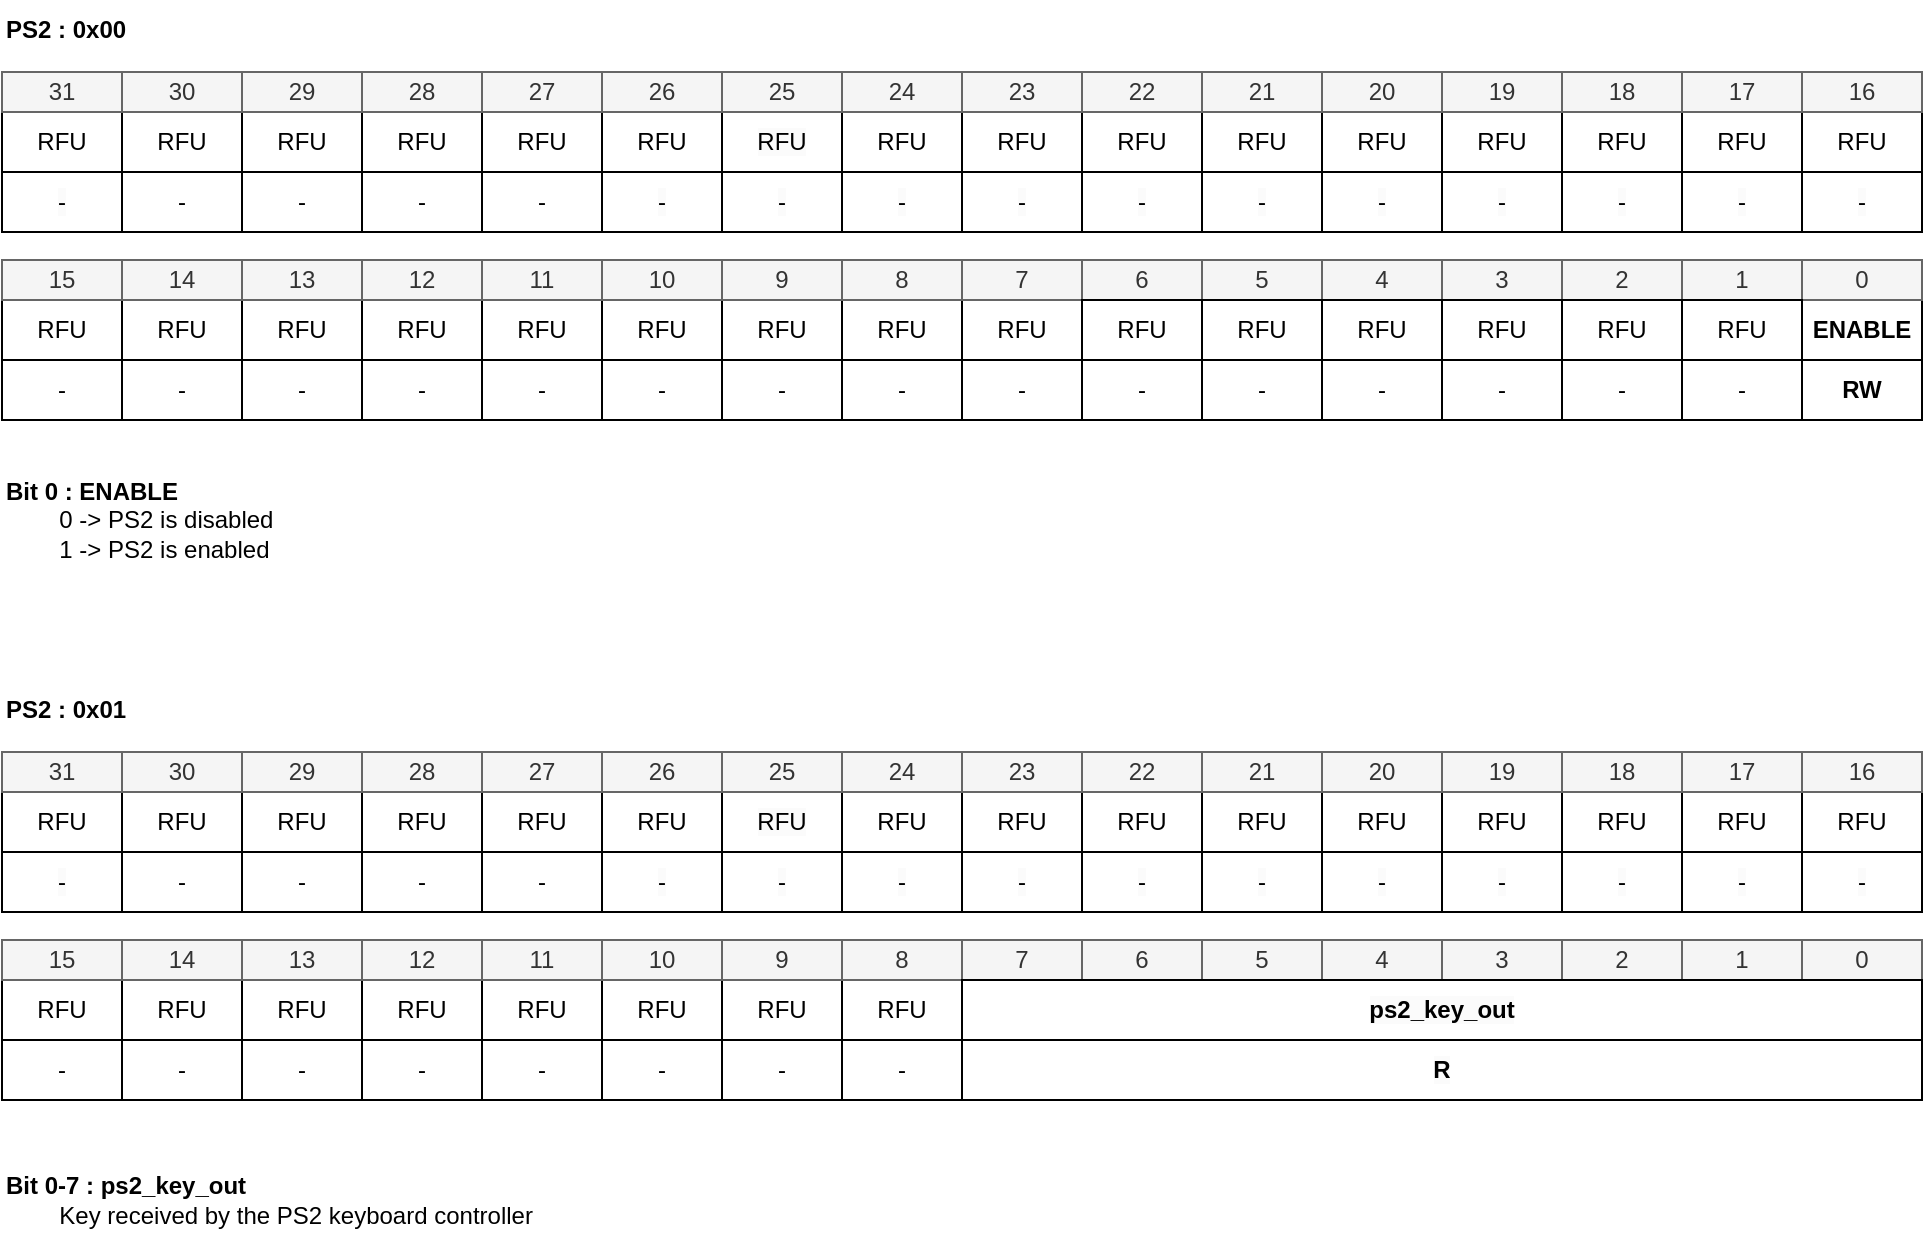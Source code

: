 <mxfile version="24.1.0" type="device" pages="2">
  <diagram name="Register Map" id="v1YM9SdcpMKkmSQmWh6b">
    <mxGraphModel dx="1372" dy="1943" grid="1" gridSize="10" guides="1" tooltips="1" connect="1" arrows="1" fold="1" page="1" pageScale="1" pageWidth="850" pageHeight="1100" math="0" shadow="0">
      <root>
        <mxCell id="0" />
        <mxCell id="1" parent="0" />
        <mxCell id="Ihrhc7VY8HwhMpw8fRXH-2" value="RFU" style="rounded=0;whiteSpace=wrap;html=1;" vertex="1" parent="1">
          <mxGeometry x="40" y="-904" width="60" height="30" as="geometry" />
        </mxCell>
        <mxCell id="Ihrhc7VY8HwhMpw8fRXH-3" value="&lt;span style=&quot;color: rgb(0, 0, 0); font-family: Helvetica; font-size: 12px; font-style: normal; font-variant-ligatures: normal; font-variant-caps: normal; font-weight: 400; letter-spacing: normal; orphans: 2; text-align: center; text-indent: 0px; text-transform: none; widows: 2; word-spacing: 0px; -webkit-text-stroke-width: 0px; background-color: rgb(251, 251, 251); text-decoration-thickness: initial; text-decoration-style: initial; text-decoration-color: initial; float: none; display: inline !important;&quot;&gt;-&lt;/span&gt;" style="rounded=0;whiteSpace=wrap;html=1;" vertex="1" parent="1">
          <mxGeometry x="40" y="-874" width="60" height="30" as="geometry" />
        </mxCell>
        <mxCell id="Ihrhc7VY8HwhMpw8fRXH-4" value="31" style="rounded=0;whiteSpace=wrap;html=1;fillColor=#f5f5f5;fontColor=#333333;strokeColor=#666666;" vertex="1" parent="1">
          <mxGeometry x="40" y="-924" width="60" height="20" as="geometry" />
        </mxCell>
        <mxCell id="Ihrhc7VY8HwhMpw8fRXH-5" value="RFU" style="rounded=0;whiteSpace=wrap;html=1;" vertex="1" parent="1">
          <mxGeometry x="100" y="-904" width="60" height="30" as="geometry" />
        </mxCell>
        <mxCell id="Ihrhc7VY8HwhMpw8fRXH-6" value="-" style="rounded=0;whiteSpace=wrap;html=1;" vertex="1" parent="1">
          <mxGeometry x="100" y="-874" width="60" height="30" as="geometry" />
        </mxCell>
        <mxCell id="Ihrhc7VY8HwhMpw8fRXH-7" value="30" style="rounded=0;whiteSpace=wrap;html=1;fillColor=#f5f5f5;fontColor=#333333;strokeColor=#666666;" vertex="1" parent="1">
          <mxGeometry x="100" y="-924" width="60" height="20" as="geometry" />
        </mxCell>
        <mxCell id="Ihrhc7VY8HwhMpw8fRXH-8" value="RFU" style="rounded=0;whiteSpace=wrap;html=1;" vertex="1" parent="1">
          <mxGeometry x="160" y="-904" width="60" height="30" as="geometry" />
        </mxCell>
        <mxCell id="Ihrhc7VY8HwhMpw8fRXH-9" value="-" style="rounded=0;whiteSpace=wrap;html=1;" vertex="1" parent="1">
          <mxGeometry x="160" y="-874" width="60" height="30" as="geometry" />
        </mxCell>
        <mxCell id="Ihrhc7VY8HwhMpw8fRXH-10" value="29" style="rounded=0;whiteSpace=wrap;html=1;fillColor=#f5f5f5;fontColor=#333333;strokeColor=#666666;" vertex="1" parent="1">
          <mxGeometry x="160" y="-924" width="60" height="20" as="geometry" />
        </mxCell>
        <mxCell id="Ihrhc7VY8HwhMpw8fRXH-11" value="RFU" style="rounded=0;whiteSpace=wrap;html=1;" vertex="1" parent="1">
          <mxGeometry x="220" y="-904" width="60" height="30" as="geometry" />
        </mxCell>
        <mxCell id="Ihrhc7VY8HwhMpw8fRXH-12" value="-" style="rounded=0;whiteSpace=wrap;html=1;" vertex="1" parent="1">
          <mxGeometry x="220" y="-874" width="60" height="30" as="geometry" />
        </mxCell>
        <mxCell id="Ihrhc7VY8HwhMpw8fRXH-13" value="28" style="rounded=0;whiteSpace=wrap;html=1;fillColor=#f5f5f5;fontColor=#333333;strokeColor=#666666;" vertex="1" parent="1">
          <mxGeometry x="220" y="-924" width="60" height="20" as="geometry" />
        </mxCell>
        <mxCell id="Ihrhc7VY8HwhMpw8fRXH-14" value="RFU" style="rounded=0;whiteSpace=wrap;html=1;" vertex="1" parent="1">
          <mxGeometry x="280" y="-904" width="60" height="30" as="geometry" />
        </mxCell>
        <mxCell id="Ihrhc7VY8HwhMpw8fRXH-15" value="-" style="rounded=0;whiteSpace=wrap;html=1;" vertex="1" parent="1">
          <mxGeometry x="280" y="-874" width="60" height="30" as="geometry" />
        </mxCell>
        <mxCell id="Ihrhc7VY8HwhMpw8fRXH-16" value="27" style="rounded=0;whiteSpace=wrap;html=1;fillColor=#f5f5f5;fontColor=#333333;strokeColor=#666666;" vertex="1" parent="1">
          <mxGeometry x="280" y="-924" width="60" height="20" as="geometry" />
        </mxCell>
        <mxCell id="Ihrhc7VY8HwhMpw8fRXH-17" value="RFU" style="rounded=0;whiteSpace=wrap;html=1;" vertex="1" parent="1">
          <mxGeometry x="340" y="-904" width="60" height="30" as="geometry" />
        </mxCell>
        <mxCell id="Ihrhc7VY8HwhMpw8fRXH-18" value="&lt;span style=&quot;color: rgb(0, 0, 0); font-family: Helvetica; font-size: 12px; font-style: normal; font-variant-ligatures: normal; font-variant-caps: normal; font-weight: 400; letter-spacing: normal; orphans: 2; text-align: center; text-indent: 0px; text-transform: none; widows: 2; word-spacing: 0px; -webkit-text-stroke-width: 0px; background-color: rgb(251, 251, 251); text-decoration-thickness: initial; text-decoration-style: initial; text-decoration-color: initial; float: none; display: inline !important;&quot;&gt;-&lt;/span&gt;" style="rounded=0;whiteSpace=wrap;html=1;" vertex="1" parent="1">
          <mxGeometry x="340" y="-874" width="60" height="30" as="geometry" />
        </mxCell>
        <mxCell id="Ihrhc7VY8HwhMpw8fRXH-19" value="26" style="rounded=0;whiteSpace=wrap;html=1;fillColor=#f5f5f5;fontColor=#333333;strokeColor=#666666;" vertex="1" parent="1">
          <mxGeometry x="340" y="-924" width="60" height="20" as="geometry" />
        </mxCell>
        <mxCell id="Ihrhc7VY8HwhMpw8fRXH-20" value="&lt;span style=&quot;color: rgb(0, 0, 0); font-family: Helvetica; font-size: 12px; font-style: normal; font-variant-ligatures: normal; font-variant-caps: normal; font-weight: 400; letter-spacing: normal; orphans: 2; text-align: center; text-indent: 0px; text-transform: none; widows: 2; word-spacing: 0px; -webkit-text-stroke-width: 0px; background-color: rgb(251, 251, 251); text-decoration-thickness: initial; text-decoration-style: initial; text-decoration-color: initial; float: none; display: inline !important;&quot;&gt;RFU&lt;/span&gt;" style="rounded=0;whiteSpace=wrap;html=1;" vertex="1" parent="1">
          <mxGeometry x="400" y="-904" width="60" height="30" as="geometry" />
        </mxCell>
        <mxCell id="Ihrhc7VY8HwhMpw8fRXH-21" value="&lt;span style=&quot;color: rgb(0, 0, 0); font-family: Helvetica; font-size: 12px; font-style: normal; font-variant-ligatures: normal; font-variant-caps: normal; font-weight: 400; letter-spacing: normal; orphans: 2; text-align: center; text-indent: 0px; text-transform: none; widows: 2; word-spacing: 0px; -webkit-text-stroke-width: 0px; background-color: rgb(251, 251, 251); text-decoration-thickness: initial; text-decoration-style: initial; text-decoration-color: initial; float: none; display: inline !important;&quot;&gt;-&lt;/span&gt;" style="rounded=0;whiteSpace=wrap;html=1;" vertex="1" parent="1">
          <mxGeometry x="400" y="-874" width="60" height="30" as="geometry" />
        </mxCell>
        <mxCell id="Ihrhc7VY8HwhMpw8fRXH-22" value="25" style="rounded=0;whiteSpace=wrap;html=1;fillColor=#f5f5f5;fontColor=#333333;strokeColor=#666666;" vertex="1" parent="1">
          <mxGeometry x="400" y="-924" width="60" height="20" as="geometry" />
        </mxCell>
        <mxCell id="Ihrhc7VY8HwhMpw8fRXH-23" value="RFU" style="rounded=0;whiteSpace=wrap;html=1;" vertex="1" parent="1">
          <mxGeometry x="460" y="-904" width="60" height="30" as="geometry" />
        </mxCell>
        <mxCell id="Ihrhc7VY8HwhMpw8fRXH-24" value="&lt;span style=&quot;color: rgb(0, 0, 0); font-family: Helvetica; font-size: 12px; font-style: normal; font-variant-ligatures: normal; font-variant-caps: normal; font-weight: 400; letter-spacing: normal; orphans: 2; text-align: center; text-indent: 0px; text-transform: none; widows: 2; word-spacing: 0px; -webkit-text-stroke-width: 0px; background-color: rgb(251, 251, 251); text-decoration-thickness: initial; text-decoration-style: initial; text-decoration-color: initial; float: none; display: inline !important;&quot;&gt;-&lt;/span&gt;" style="rounded=0;whiteSpace=wrap;html=1;" vertex="1" parent="1">
          <mxGeometry x="460" y="-874" width="60" height="30" as="geometry" />
        </mxCell>
        <mxCell id="Ihrhc7VY8HwhMpw8fRXH-25" value="24" style="rounded=0;whiteSpace=wrap;html=1;fillColor=#f5f5f5;fontColor=#333333;strokeColor=#666666;" vertex="1" parent="1">
          <mxGeometry x="460" y="-924" width="60" height="20" as="geometry" />
        </mxCell>
        <mxCell id="Ihrhc7VY8HwhMpw8fRXH-26" value="RFU" style="rounded=0;whiteSpace=wrap;html=1;" vertex="1" parent="1">
          <mxGeometry x="520" y="-904" width="60" height="30" as="geometry" />
        </mxCell>
        <mxCell id="Ihrhc7VY8HwhMpw8fRXH-27" value="&lt;span style=&quot;color: rgb(0, 0, 0); font-family: Helvetica; font-size: 12px; font-style: normal; font-variant-ligatures: normal; font-variant-caps: normal; font-weight: 400; letter-spacing: normal; orphans: 2; text-align: center; text-indent: 0px; text-transform: none; widows: 2; word-spacing: 0px; -webkit-text-stroke-width: 0px; background-color: rgb(251, 251, 251); text-decoration-thickness: initial; text-decoration-style: initial; text-decoration-color: initial; float: none; display: inline !important;&quot;&gt;-&lt;/span&gt;" style="rounded=0;whiteSpace=wrap;html=1;" vertex="1" parent="1">
          <mxGeometry x="520" y="-874" width="60" height="30" as="geometry" />
        </mxCell>
        <mxCell id="Ihrhc7VY8HwhMpw8fRXH-28" value="23" style="rounded=0;whiteSpace=wrap;html=1;fillColor=#f5f5f5;fontColor=#333333;strokeColor=#666666;" vertex="1" parent="1">
          <mxGeometry x="520" y="-924" width="60" height="20" as="geometry" />
        </mxCell>
        <mxCell id="Ihrhc7VY8HwhMpw8fRXH-29" value="RFU" style="rounded=0;whiteSpace=wrap;html=1;" vertex="1" parent="1">
          <mxGeometry x="580" y="-904" width="60" height="30" as="geometry" />
        </mxCell>
        <mxCell id="Ihrhc7VY8HwhMpw8fRXH-30" value="&lt;span style=&quot;color: rgb(0, 0, 0); font-family: Helvetica; font-size: 12px; font-style: normal; font-variant-ligatures: normal; font-variant-caps: normal; font-weight: 400; letter-spacing: normal; orphans: 2; text-align: center; text-indent: 0px; text-transform: none; widows: 2; word-spacing: 0px; -webkit-text-stroke-width: 0px; background-color: rgb(251, 251, 251); text-decoration-thickness: initial; text-decoration-style: initial; text-decoration-color: initial; float: none; display: inline !important;&quot;&gt;-&lt;/span&gt;" style="rounded=0;whiteSpace=wrap;html=1;" vertex="1" parent="1">
          <mxGeometry x="580" y="-874" width="60" height="30" as="geometry" />
        </mxCell>
        <mxCell id="Ihrhc7VY8HwhMpw8fRXH-31" value="22" style="rounded=0;whiteSpace=wrap;html=1;fillColor=#f5f5f5;fontColor=#333333;strokeColor=#666666;" vertex="1" parent="1">
          <mxGeometry x="580" y="-924" width="60" height="20" as="geometry" />
        </mxCell>
        <mxCell id="Ihrhc7VY8HwhMpw8fRXH-32" value="RFU" style="rounded=0;whiteSpace=wrap;html=1;" vertex="1" parent="1">
          <mxGeometry x="640" y="-904" width="60" height="30" as="geometry" />
        </mxCell>
        <mxCell id="Ihrhc7VY8HwhMpw8fRXH-33" value="&lt;span style=&quot;color: rgb(0, 0, 0); font-family: Helvetica; font-size: 12px; font-style: normal; font-variant-ligatures: normal; font-variant-caps: normal; font-weight: 400; letter-spacing: normal; orphans: 2; text-align: center; text-indent: 0px; text-transform: none; widows: 2; word-spacing: 0px; -webkit-text-stroke-width: 0px; background-color: rgb(251, 251, 251); text-decoration-thickness: initial; text-decoration-style: initial; text-decoration-color: initial; float: none; display: inline !important;&quot;&gt;-&lt;/span&gt;" style="rounded=0;whiteSpace=wrap;html=1;" vertex="1" parent="1">
          <mxGeometry x="640" y="-874" width="60" height="30" as="geometry" />
        </mxCell>
        <mxCell id="Ihrhc7VY8HwhMpw8fRXH-34" value="21" style="rounded=0;whiteSpace=wrap;html=1;fillColor=#f5f5f5;fontColor=#333333;strokeColor=#666666;" vertex="1" parent="1">
          <mxGeometry x="640" y="-924" width="60" height="20" as="geometry" />
        </mxCell>
        <mxCell id="Ihrhc7VY8HwhMpw8fRXH-35" value="RFU" style="rounded=0;whiteSpace=wrap;html=1;" vertex="1" parent="1">
          <mxGeometry x="700" y="-904" width="60" height="30" as="geometry" />
        </mxCell>
        <mxCell id="Ihrhc7VY8HwhMpw8fRXH-36" value="&lt;span style=&quot;color: rgb(0, 0, 0); font-family: Helvetica; font-size: 12px; font-style: normal; font-variant-ligatures: normal; font-variant-caps: normal; font-weight: 400; letter-spacing: normal; orphans: 2; text-align: center; text-indent: 0px; text-transform: none; widows: 2; word-spacing: 0px; -webkit-text-stroke-width: 0px; background-color: rgb(251, 251, 251); text-decoration-thickness: initial; text-decoration-style: initial; text-decoration-color: initial; float: none; display: inline !important;&quot;&gt;-&lt;/span&gt;" style="rounded=0;whiteSpace=wrap;html=1;" vertex="1" parent="1">
          <mxGeometry x="700" y="-874" width="60" height="30" as="geometry" />
        </mxCell>
        <mxCell id="Ihrhc7VY8HwhMpw8fRXH-37" value="20" style="rounded=0;whiteSpace=wrap;html=1;fillColor=#f5f5f5;fontColor=#333333;strokeColor=#666666;" vertex="1" parent="1">
          <mxGeometry x="700" y="-924" width="60" height="20" as="geometry" />
        </mxCell>
        <mxCell id="Ihrhc7VY8HwhMpw8fRXH-38" value="RFU" style="rounded=0;whiteSpace=wrap;html=1;" vertex="1" parent="1">
          <mxGeometry x="760" y="-904" width="60" height="30" as="geometry" />
        </mxCell>
        <mxCell id="Ihrhc7VY8HwhMpw8fRXH-39" value="&lt;span style=&quot;color: rgb(0, 0, 0); font-family: Helvetica; font-size: 12px; font-style: normal; font-variant-ligatures: normal; font-variant-caps: normal; font-weight: 400; letter-spacing: normal; orphans: 2; text-align: center; text-indent: 0px; text-transform: none; widows: 2; word-spacing: 0px; -webkit-text-stroke-width: 0px; background-color: rgb(251, 251, 251); text-decoration-thickness: initial; text-decoration-style: initial; text-decoration-color: initial; float: none; display: inline !important;&quot;&gt;-&lt;/span&gt;" style="rounded=0;whiteSpace=wrap;html=1;" vertex="1" parent="1">
          <mxGeometry x="760" y="-874" width="60" height="30" as="geometry" />
        </mxCell>
        <mxCell id="Ihrhc7VY8HwhMpw8fRXH-40" value="19" style="rounded=0;whiteSpace=wrap;html=1;fillColor=#f5f5f5;fontColor=#333333;strokeColor=#666666;" vertex="1" parent="1">
          <mxGeometry x="760" y="-924" width="60" height="20" as="geometry" />
        </mxCell>
        <mxCell id="Ihrhc7VY8HwhMpw8fRXH-41" value="RFU" style="rounded=0;whiteSpace=wrap;html=1;" vertex="1" parent="1">
          <mxGeometry x="820" y="-904" width="60" height="30" as="geometry" />
        </mxCell>
        <mxCell id="Ihrhc7VY8HwhMpw8fRXH-42" value="&lt;span style=&quot;color: rgb(0, 0, 0); font-family: Helvetica; font-size: 12px; font-style: normal; font-variant-ligatures: normal; font-variant-caps: normal; font-weight: 400; letter-spacing: normal; orphans: 2; text-align: center; text-indent: 0px; text-transform: none; widows: 2; word-spacing: 0px; -webkit-text-stroke-width: 0px; background-color: rgb(251, 251, 251); text-decoration-thickness: initial; text-decoration-style: initial; text-decoration-color: initial; float: none; display: inline !important;&quot;&gt;-&lt;/span&gt;" style="rounded=0;whiteSpace=wrap;html=1;" vertex="1" parent="1">
          <mxGeometry x="820" y="-874" width="60" height="30" as="geometry" />
        </mxCell>
        <mxCell id="Ihrhc7VY8HwhMpw8fRXH-43" value="18" style="rounded=0;whiteSpace=wrap;html=1;fillColor=#f5f5f5;fontColor=#333333;strokeColor=#666666;" vertex="1" parent="1">
          <mxGeometry x="820" y="-924" width="60" height="20" as="geometry" />
        </mxCell>
        <mxCell id="Ihrhc7VY8HwhMpw8fRXH-44" value="RFU" style="rounded=0;whiteSpace=wrap;html=1;" vertex="1" parent="1">
          <mxGeometry x="880" y="-904" width="60" height="30" as="geometry" />
        </mxCell>
        <mxCell id="Ihrhc7VY8HwhMpw8fRXH-45" value="&lt;span style=&quot;color: rgb(0, 0, 0); font-family: Helvetica; font-size: 12px; font-style: normal; font-variant-ligatures: normal; font-variant-caps: normal; font-weight: 400; letter-spacing: normal; orphans: 2; text-align: center; text-indent: 0px; text-transform: none; widows: 2; word-spacing: 0px; -webkit-text-stroke-width: 0px; background-color: rgb(251, 251, 251); text-decoration-thickness: initial; text-decoration-style: initial; text-decoration-color: initial; float: none; display: inline !important;&quot;&gt;-&lt;/span&gt;" style="rounded=0;whiteSpace=wrap;html=1;" vertex="1" parent="1">
          <mxGeometry x="880" y="-874" width="60" height="30" as="geometry" />
        </mxCell>
        <mxCell id="Ihrhc7VY8HwhMpw8fRXH-46" value="17" style="rounded=0;whiteSpace=wrap;html=1;fillColor=#f5f5f5;fontColor=#333333;strokeColor=#666666;" vertex="1" parent="1">
          <mxGeometry x="880" y="-924" width="60" height="20" as="geometry" />
        </mxCell>
        <mxCell id="Ihrhc7VY8HwhMpw8fRXH-47" value="RFU" style="rounded=0;whiteSpace=wrap;html=1;" vertex="1" parent="1">
          <mxGeometry x="940" y="-904" width="60" height="30" as="geometry" />
        </mxCell>
        <mxCell id="Ihrhc7VY8HwhMpw8fRXH-48" value="&lt;span style=&quot;color: rgb(0, 0, 0); font-family: Helvetica; font-size: 12px; font-style: normal; font-variant-ligatures: normal; font-variant-caps: normal; font-weight: 400; letter-spacing: normal; orphans: 2; text-align: center; text-indent: 0px; text-transform: none; widows: 2; word-spacing: 0px; -webkit-text-stroke-width: 0px; background-color: rgb(251, 251, 251); text-decoration-thickness: initial; text-decoration-style: initial; text-decoration-color: initial; float: none; display: inline !important;&quot;&gt;-&lt;/span&gt;" style="rounded=0;whiteSpace=wrap;html=1;" vertex="1" parent="1">
          <mxGeometry x="940" y="-874" width="60" height="30" as="geometry" />
        </mxCell>
        <mxCell id="Ihrhc7VY8HwhMpw8fRXH-49" value="16" style="rounded=0;whiteSpace=wrap;html=1;fillColor=#f5f5f5;fontColor=#333333;strokeColor=#666666;" vertex="1" parent="1">
          <mxGeometry x="940" y="-924" width="60" height="20" as="geometry" />
        </mxCell>
        <mxCell id="Ihrhc7VY8HwhMpw8fRXH-50" value="RFU" style="rounded=0;whiteSpace=wrap;html=1;" vertex="1" parent="1">
          <mxGeometry x="40" y="-810" width="60" height="30" as="geometry" />
        </mxCell>
        <mxCell id="Ihrhc7VY8HwhMpw8fRXH-51" value="-" style="rounded=0;whiteSpace=wrap;html=1;" vertex="1" parent="1">
          <mxGeometry x="40" y="-780" width="60" height="30" as="geometry" />
        </mxCell>
        <mxCell id="Ihrhc7VY8HwhMpw8fRXH-52" value="15" style="rounded=0;whiteSpace=wrap;html=1;fillColor=#f5f5f5;fontColor=#333333;strokeColor=#666666;" vertex="1" parent="1">
          <mxGeometry x="40" y="-830" width="60" height="20" as="geometry" />
        </mxCell>
        <mxCell id="Ihrhc7VY8HwhMpw8fRXH-53" value="RFU" style="rounded=0;whiteSpace=wrap;html=1;" vertex="1" parent="1">
          <mxGeometry x="100" y="-810" width="60" height="30" as="geometry" />
        </mxCell>
        <mxCell id="Ihrhc7VY8HwhMpw8fRXH-54" value="-" style="rounded=0;whiteSpace=wrap;html=1;" vertex="1" parent="1">
          <mxGeometry x="100" y="-780" width="60" height="30" as="geometry" />
        </mxCell>
        <mxCell id="Ihrhc7VY8HwhMpw8fRXH-55" value="14" style="rounded=0;whiteSpace=wrap;html=1;fillColor=#f5f5f5;fontColor=#333333;strokeColor=#666666;" vertex="1" parent="1">
          <mxGeometry x="100" y="-830" width="60" height="20" as="geometry" />
        </mxCell>
        <mxCell id="Ihrhc7VY8HwhMpw8fRXH-56" value="RFU" style="rounded=0;whiteSpace=wrap;html=1;" vertex="1" parent="1">
          <mxGeometry x="160" y="-810" width="60" height="30" as="geometry" />
        </mxCell>
        <mxCell id="Ihrhc7VY8HwhMpw8fRXH-57" value="-" style="rounded=0;whiteSpace=wrap;html=1;" vertex="1" parent="1">
          <mxGeometry x="160" y="-780" width="60" height="30" as="geometry" />
        </mxCell>
        <mxCell id="Ihrhc7VY8HwhMpw8fRXH-58" value="13" style="rounded=0;whiteSpace=wrap;html=1;fillColor=#f5f5f5;fontColor=#333333;strokeColor=#666666;" vertex="1" parent="1">
          <mxGeometry x="160" y="-830" width="60" height="20" as="geometry" />
        </mxCell>
        <mxCell id="Ihrhc7VY8HwhMpw8fRXH-59" value="RFU" style="rounded=0;whiteSpace=wrap;html=1;" vertex="1" parent="1">
          <mxGeometry x="220" y="-810" width="60" height="30" as="geometry" />
        </mxCell>
        <mxCell id="Ihrhc7VY8HwhMpw8fRXH-60" value="-" style="rounded=0;whiteSpace=wrap;html=1;" vertex="1" parent="1">
          <mxGeometry x="220" y="-780" width="60" height="30" as="geometry" />
        </mxCell>
        <mxCell id="Ihrhc7VY8HwhMpw8fRXH-61" value="12" style="rounded=0;whiteSpace=wrap;html=1;fillColor=#f5f5f5;fontColor=#333333;strokeColor=#666666;" vertex="1" parent="1">
          <mxGeometry x="220" y="-830" width="60" height="20" as="geometry" />
        </mxCell>
        <mxCell id="Ihrhc7VY8HwhMpw8fRXH-62" value="RFU" style="rounded=0;whiteSpace=wrap;html=1;" vertex="1" parent="1">
          <mxGeometry x="280" y="-810" width="60" height="30" as="geometry" />
        </mxCell>
        <mxCell id="Ihrhc7VY8HwhMpw8fRXH-63" value="-" style="rounded=0;whiteSpace=wrap;html=1;" vertex="1" parent="1">
          <mxGeometry x="280" y="-780" width="60" height="30" as="geometry" />
        </mxCell>
        <mxCell id="Ihrhc7VY8HwhMpw8fRXH-64" value="11" style="rounded=0;whiteSpace=wrap;html=1;fillColor=#f5f5f5;fontColor=#333333;strokeColor=#666666;" vertex="1" parent="1">
          <mxGeometry x="280" y="-830" width="60" height="20" as="geometry" />
        </mxCell>
        <mxCell id="Ihrhc7VY8HwhMpw8fRXH-65" value="RFU" style="rounded=0;whiteSpace=wrap;html=1;" vertex="1" parent="1">
          <mxGeometry x="340" y="-810" width="60" height="30" as="geometry" />
        </mxCell>
        <mxCell id="Ihrhc7VY8HwhMpw8fRXH-66" value="-" style="rounded=0;whiteSpace=wrap;html=1;" vertex="1" parent="1">
          <mxGeometry x="340" y="-780" width="60" height="30" as="geometry" />
        </mxCell>
        <mxCell id="Ihrhc7VY8HwhMpw8fRXH-67" value="10" style="rounded=0;whiteSpace=wrap;html=1;fillColor=#f5f5f5;fontColor=#333333;strokeColor=#666666;" vertex="1" parent="1">
          <mxGeometry x="340" y="-830" width="60" height="20" as="geometry" />
        </mxCell>
        <mxCell id="Ihrhc7VY8HwhMpw8fRXH-68" value="RFU" style="rounded=0;whiteSpace=wrap;html=1;" vertex="1" parent="1">
          <mxGeometry x="400" y="-810" width="60" height="30" as="geometry" />
        </mxCell>
        <mxCell id="Ihrhc7VY8HwhMpw8fRXH-69" value="-" style="rounded=0;whiteSpace=wrap;html=1;" vertex="1" parent="1">
          <mxGeometry x="400" y="-780" width="60" height="30" as="geometry" />
        </mxCell>
        <mxCell id="Ihrhc7VY8HwhMpw8fRXH-70" value="9" style="rounded=0;whiteSpace=wrap;html=1;fillColor=#f5f5f5;fontColor=#333333;strokeColor=#666666;" vertex="1" parent="1">
          <mxGeometry x="400" y="-830" width="60" height="20" as="geometry" />
        </mxCell>
        <mxCell id="Ihrhc7VY8HwhMpw8fRXH-71" value="RFU" style="rounded=0;whiteSpace=wrap;html=1;" vertex="1" parent="1">
          <mxGeometry x="460" y="-810" width="60" height="30" as="geometry" />
        </mxCell>
        <mxCell id="Ihrhc7VY8HwhMpw8fRXH-72" value="-" style="rounded=0;whiteSpace=wrap;html=1;" vertex="1" parent="1">
          <mxGeometry x="460" y="-780" width="60" height="30" as="geometry" />
        </mxCell>
        <mxCell id="Ihrhc7VY8HwhMpw8fRXH-73" value="8" style="rounded=0;whiteSpace=wrap;html=1;fillColor=#f5f5f5;fontColor=#333333;strokeColor=#666666;" vertex="1" parent="1">
          <mxGeometry x="460" y="-830" width="60" height="20" as="geometry" />
        </mxCell>
        <mxCell id="Ihrhc7VY8HwhMpw8fRXH-74" value="RFU" style="rounded=0;whiteSpace=wrap;html=1;" vertex="1" parent="1">
          <mxGeometry x="520" y="-810" width="60" height="30" as="geometry" />
        </mxCell>
        <mxCell id="Ihrhc7VY8HwhMpw8fRXH-75" value="-" style="rounded=0;whiteSpace=wrap;html=1;" vertex="1" parent="1">
          <mxGeometry x="520" y="-780" width="60" height="30" as="geometry" />
        </mxCell>
        <mxCell id="Ihrhc7VY8HwhMpw8fRXH-76" value="7" style="rounded=0;whiteSpace=wrap;html=1;fillColor=#f5f5f5;fontColor=#333333;strokeColor=#666666;" vertex="1" parent="1">
          <mxGeometry x="520" y="-830" width="60" height="20" as="geometry" />
        </mxCell>
        <mxCell id="Ihrhc7VY8HwhMpw8fRXH-77" value="6" style="rounded=0;whiteSpace=wrap;html=1;fillColor=#f5f5f5;fontColor=#333333;strokeColor=#666666;" vertex="1" parent="1">
          <mxGeometry x="580" y="-830" width="60" height="20" as="geometry" />
        </mxCell>
        <mxCell id="Ihrhc7VY8HwhMpw8fRXH-78" value="5" style="rounded=0;whiteSpace=wrap;html=1;fillColor=#f5f5f5;fontColor=#333333;strokeColor=#666666;" vertex="1" parent="1">
          <mxGeometry x="640" y="-830" width="60" height="20" as="geometry" />
        </mxCell>
        <mxCell id="Ihrhc7VY8HwhMpw8fRXH-79" value="4" style="rounded=0;whiteSpace=wrap;html=1;fillColor=#f5f5f5;fontColor=#333333;strokeColor=#666666;" vertex="1" parent="1">
          <mxGeometry x="700" y="-830" width="60" height="20" as="geometry" />
        </mxCell>
        <mxCell id="Ihrhc7VY8HwhMpw8fRXH-80" value="3" style="rounded=0;whiteSpace=wrap;html=1;fillColor=#f5f5f5;fontColor=#333333;strokeColor=#666666;" vertex="1" parent="1">
          <mxGeometry x="760" y="-830" width="60" height="20" as="geometry" />
        </mxCell>
        <mxCell id="Ihrhc7VY8HwhMpw8fRXH-81" value="2" style="rounded=0;whiteSpace=wrap;html=1;fillColor=#f5f5f5;fontColor=#333333;strokeColor=#666666;" vertex="1" parent="1">
          <mxGeometry x="820" y="-830" width="60" height="20" as="geometry" />
        </mxCell>
        <mxCell id="Ihrhc7VY8HwhMpw8fRXH-82" value="1" style="rounded=0;whiteSpace=wrap;html=1;fillColor=#f5f5f5;fontColor=#333333;strokeColor=#666666;" vertex="1" parent="1">
          <mxGeometry x="880" y="-830" width="60" height="20" as="geometry" />
        </mxCell>
        <mxCell id="Ihrhc7VY8HwhMpw8fRXH-83" value="&lt;b&gt;ENABLE&lt;/b&gt;" style="rounded=0;whiteSpace=wrap;html=1;" vertex="1" parent="1">
          <mxGeometry x="940" y="-810" width="60" height="30" as="geometry" />
        </mxCell>
        <mxCell id="Ihrhc7VY8HwhMpw8fRXH-84" value="&lt;b&gt;RW&lt;/b&gt;" style="rounded=0;whiteSpace=wrap;html=1;" vertex="1" parent="1">
          <mxGeometry x="940" y="-780" width="60" height="30" as="geometry" />
        </mxCell>
        <mxCell id="Ihrhc7VY8HwhMpw8fRXH-85" value="0" style="rounded=0;whiteSpace=wrap;html=1;fillColor=#f5f5f5;fontColor=#333333;strokeColor=#666666;" vertex="1" parent="1">
          <mxGeometry x="940" y="-830" width="60" height="20" as="geometry" />
        </mxCell>
        <mxCell id="Ihrhc7VY8HwhMpw8fRXH-86" value="&lt;b&gt;PS2 : 0x00&lt;/b&gt;" style="text;html=1;align=left;verticalAlign=middle;resizable=0;points=[];autosize=1;strokeColor=none;fillColor=none;" vertex="1" parent="1">
          <mxGeometry x="40" y="-960" width="80" height="30" as="geometry" />
        </mxCell>
        <mxCell id="Ihrhc7VY8HwhMpw8fRXH-87" value="&lt;b&gt;Bit 0 : ENABLE&amp;nbsp;&lt;/b&gt;&lt;br&gt;&lt;span style=&quot;font-weight: bold; white-space: pre;&quot;&gt;&#x9;&lt;/span&gt;0 -&amp;gt; PS2 is disabled&lt;br&gt;&lt;div&gt;&lt;span style=&quot;white-space: pre;&quot;&gt;&#x9;&lt;/span&gt;1 -&amp;gt; PS2&amp;nbsp;is enabled&lt;/div&gt;" style="text;html=1;align=left;verticalAlign=middle;resizable=0;points=[];autosize=1;strokeColor=none;fillColor=none;rotation=0;" vertex="1" parent="1">
          <mxGeometry x="40" y="-730" width="160" height="60" as="geometry" />
        </mxCell>
        <mxCell id="Ihrhc7VY8HwhMpw8fRXH-88" value="-" style="rounded=0;whiteSpace=wrap;html=1;" vertex="1" parent="1">
          <mxGeometry x="880" y="-780" width="60" height="30" as="geometry" />
        </mxCell>
        <mxCell id="Ihrhc7VY8HwhMpw8fRXH-89" value="&lt;span style=&quot;font-weight: 400;&quot;&gt;RFU&lt;/span&gt;" style="rounded=0;whiteSpace=wrap;html=1;fontStyle=1" vertex="1" parent="1">
          <mxGeometry x="880" y="-810" width="60" height="30" as="geometry" />
        </mxCell>
        <mxCell id="Ihrhc7VY8HwhMpw8fRXH-90" value="RFU" style="rounded=0;whiteSpace=wrap;html=1;" vertex="1" parent="1">
          <mxGeometry x="820" y="-810" width="60" height="30" as="geometry" />
        </mxCell>
        <mxCell id="Ihrhc7VY8HwhMpw8fRXH-91" value="-" style="rounded=0;whiteSpace=wrap;html=1;" vertex="1" parent="1">
          <mxGeometry x="820" y="-780" width="60" height="30" as="geometry" />
        </mxCell>
        <mxCell id="Ihrhc7VY8HwhMpw8fRXH-92" value="RFU" style="rounded=0;whiteSpace=wrap;html=1;" vertex="1" parent="1">
          <mxGeometry x="760" y="-810" width="60" height="30" as="geometry" />
        </mxCell>
        <mxCell id="Ihrhc7VY8HwhMpw8fRXH-93" value="RFU" style="rounded=0;whiteSpace=wrap;html=1;" vertex="1" parent="1">
          <mxGeometry x="700" y="-810" width="60" height="30" as="geometry" />
        </mxCell>
        <mxCell id="Ihrhc7VY8HwhMpw8fRXH-94" value="-" style="rounded=0;whiteSpace=wrap;html=1;" vertex="1" parent="1">
          <mxGeometry x="760" y="-780" width="60" height="30" as="geometry" />
        </mxCell>
        <mxCell id="Ihrhc7VY8HwhMpw8fRXH-95" value="-" style="rounded=0;whiteSpace=wrap;html=1;" vertex="1" parent="1">
          <mxGeometry x="700" y="-780" width="60" height="30" as="geometry" />
        </mxCell>
        <mxCell id="Ihrhc7VY8HwhMpw8fRXH-96" value="RFU" style="rounded=0;whiteSpace=wrap;html=1;" vertex="1" parent="1">
          <mxGeometry x="580" y="-810" width="60" height="30" as="geometry" />
        </mxCell>
        <mxCell id="Ihrhc7VY8HwhMpw8fRXH-97" value="RFU" style="rounded=0;whiteSpace=wrap;html=1;" vertex="1" parent="1">
          <mxGeometry x="640" y="-810" width="60" height="30" as="geometry" />
        </mxCell>
        <mxCell id="Ihrhc7VY8HwhMpw8fRXH-98" value="-" style="rounded=0;whiteSpace=wrap;html=1;" vertex="1" parent="1">
          <mxGeometry x="580" y="-780" width="60" height="30" as="geometry" />
        </mxCell>
        <mxCell id="Ihrhc7VY8HwhMpw8fRXH-99" value="-" style="rounded=0;whiteSpace=wrap;html=1;" vertex="1" parent="1">
          <mxGeometry x="640" y="-780" width="60" height="30" as="geometry" />
        </mxCell>
        <mxCell id="Ihrhc7VY8HwhMpw8fRXH-100" value="RFU" style="rounded=0;whiteSpace=wrap;html=1;" vertex="1" parent="1">
          <mxGeometry x="40" y="-564" width="60" height="30" as="geometry" />
        </mxCell>
        <mxCell id="Ihrhc7VY8HwhMpw8fRXH-101" value="&lt;span style=&quot;color: rgb(0, 0, 0); font-family: Helvetica; font-size: 12px; font-style: normal; font-variant-ligatures: normal; font-variant-caps: normal; font-weight: 400; letter-spacing: normal; orphans: 2; text-align: center; text-indent: 0px; text-transform: none; widows: 2; word-spacing: 0px; -webkit-text-stroke-width: 0px; background-color: rgb(251, 251, 251); text-decoration-thickness: initial; text-decoration-style: initial; text-decoration-color: initial; float: none; display: inline !important;&quot;&gt;-&lt;/span&gt;" style="rounded=0;whiteSpace=wrap;html=1;" vertex="1" parent="1">
          <mxGeometry x="40" y="-534" width="60" height="30" as="geometry" />
        </mxCell>
        <mxCell id="Ihrhc7VY8HwhMpw8fRXH-102" value="31" style="rounded=0;whiteSpace=wrap;html=1;fillColor=#f5f5f5;fontColor=#333333;strokeColor=#666666;" vertex="1" parent="1">
          <mxGeometry x="40" y="-584" width="60" height="20" as="geometry" />
        </mxCell>
        <mxCell id="Ihrhc7VY8HwhMpw8fRXH-103" value="RFU" style="rounded=0;whiteSpace=wrap;html=1;" vertex="1" parent="1">
          <mxGeometry x="100" y="-564" width="60" height="30" as="geometry" />
        </mxCell>
        <mxCell id="Ihrhc7VY8HwhMpw8fRXH-104" value="-" style="rounded=0;whiteSpace=wrap;html=1;" vertex="1" parent="1">
          <mxGeometry x="100" y="-534" width="60" height="30" as="geometry" />
        </mxCell>
        <mxCell id="Ihrhc7VY8HwhMpw8fRXH-105" value="30" style="rounded=0;whiteSpace=wrap;html=1;fillColor=#f5f5f5;fontColor=#333333;strokeColor=#666666;" vertex="1" parent="1">
          <mxGeometry x="100" y="-584" width="60" height="20" as="geometry" />
        </mxCell>
        <mxCell id="Ihrhc7VY8HwhMpw8fRXH-106" value="RFU" style="rounded=0;whiteSpace=wrap;html=1;" vertex="1" parent="1">
          <mxGeometry x="160" y="-564" width="60" height="30" as="geometry" />
        </mxCell>
        <mxCell id="Ihrhc7VY8HwhMpw8fRXH-107" value="-" style="rounded=0;whiteSpace=wrap;html=1;" vertex="1" parent="1">
          <mxGeometry x="160" y="-534" width="60" height="30" as="geometry" />
        </mxCell>
        <mxCell id="Ihrhc7VY8HwhMpw8fRXH-108" value="29" style="rounded=0;whiteSpace=wrap;html=1;fillColor=#f5f5f5;fontColor=#333333;strokeColor=#666666;" vertex="1" parent="1">
          <mxGeometry x="160" y="-584" width="60" height="20" as="geometry" />
        </mxCell>
        <mxCell id="Ihrhc7VY8HwhMpw8fRXH-109" value="RFU" style="rounded=0;whiteSpace=wrap;html=1;" vertex="1" parent="1">
          <mxGeometry x="220" y="-564" width="60" height="30" as="geometry" />
        </mxCell>
        <mxCell id="Ihrhc7VY8HwhMpw8fRXH-110" value="-" style="rounded=0;whiteSpace=wrap;html=1;" vertex="1" parent="1">
          <mxGeometry x="220" y="-534" width="60" height="30" as="geometry" />
        </mxCell>
        <mxCell id="Ihrhc7VY8HwhMpw8fRXH-111" value="28" style="rounded=0;whiteSpace=wrap;html=1;fillColor=#f5f5f5;fontColor=#333333;strokeColor=#666666;" vertex="1" parent="1">
          <mxGeometry x="220" y="-584" width="60" height="20" as="geometry" />
        </mxCell>
        <mxCell id="Ihrhc7VY8HwhMpw8fRXH-112" value="RFU" style="rounded=0;whiteSpace=wrap;html=1;" vertex="1" parent="1">
          <mxGeometry x="280" y="-564" width="60" height="30" as="geometry" />
        </mxCell>
        <mxCell id="Ihrhc7VY8HwhMpw8fRXH-113" value="-" style="rounded=0;whiteSpace=wrap;html=1;" vertex="1" parent="1">
          <mxGeometry x="280" y="-534" width="60" height="30" as="geometry" />
        </mxCell>
        <mxCell id="Ihrhc7VY8HwhMpw8fRXH-114" value="27" style="rounded=0;whiteSpace=wrap;html=1;fillColor=#f5f5f5;fontColor=#333333;strokeColor=#666666;" vertex="1" parent="1">
          <mxGeometry x="280" y="-584" width="60" height="20" as="geometry" />
        </mxCell>
        <mxCell id="Ihrhc7VY8HwhMpw8fRXH-115" value="RFU" style="rounded=0;whiteSpace=wrap;html=1;" vertex="1" parent="1">
          <mxGeometry x="340" y="-564" width="60" height="30" as="geometry" />
        </mxCell>
        <mxCell id="Ihrhc7VY8HwhMpw8fRXH-116" value="&lt;span style=&quot;color: rgb(0, 0, 0); font-family: Helvetica; font-size: 12px; font-style: normal; font-variant-ligatures: normal; font-variant-caps: normal; font-weight: 400; letter-spacing: normal; orphans: 2; text-align: center; text-indent: 0px; text-transform: none; widows: 2; word-spacing: 0px; -webkit-text-stroke-width: 0px; background-color: rgb(251, 251, 251); text-decoration-thickness: initial; text-decoration-style: initial; text-decoration-color: initial; float: none; display: inline !important;&quot;&gt;-&lt;/span&gt;" style="rounded=0;whiteSpace=wrap;html=1;" vertex="1" parent="1">
          <mxGeometry x="340" y="-534" width="60" height="30" as="geometry" />
        </mxCell>
        <mxCell id="Ihrhc7VY8HwhMpw8fRXH-117" value="26" style="rounded=0;whiteSpace=wrap;html=1;fillColor=#f5f5f5;fontColor=#333333;strokeColor=#666666;" vertex="1" parent="1">
          <mxGeometry x="340" y="-584" width="60" height="20" as="geometry" />
        </mxCell>
        <mxCell id="Ihrhc7VY8HwhMpw8fRXH-118" value="&lt;span style=&quot;color: rgb(0, 0, 0); font-family: Helvetica; font-size: 12px; font-style: normal; font-variant-ligatures: normal; font-variant-caps: normal; font-weight: 400; letter-spacing: normal; orphans: 2; text-align: center; text-indent: 0px; text-transform: none; widows: 2; word-spacing: 0px; -webkit-text-stroke-width: 0px; background-color: rgb(251, 251, 251); text-decoration-thickness: initial; text-decoration-style: initial; text-decoration-color: initial; float: none; display: inline !important;&quot;&gt;RFU&lt;/span&gt;" style="rounded=0;whiteSpace=wrap;html=1;" vertex="1" parent="1">
          <mxGeometry x="400" y="-564" width="60" height="30" as="geometry" />
        </mxCell>
        <mxCell id="Ihrhc7VY8HwhMpw8fRXH-119" value="&lt;span style=&quot;color: rgb(0, 0, 0); font-family: Helvetica; font-size: 12px; font-style: normal; font-variant-ligatures: normal; font-variant-caps: normal; font-weight: 400; letter-spacing: normal; orphans: 2; text-align: center; text-indent: 0px; text-transform: none; widows: 2; word-spacing: 0px; -webkit-text-stroke-width: 0px; background-color: rgb(251, 251, 251); text-decoration-thickness: initial; text-decoration-style: initial; text-decoration-color: initial; float: none; display: inline !important;&quot;&gt;-&lt;/span&gt;" style="rounded=0;whiteSpace=wrap;html=1;" vertex="1" parent="1">
          <mxGeometry x="400" y="-534" width="60" height="30" as="geometry" />
        </mxCell>
        <mxCell id="Ihrhc7VY8HwhMpw8fRXH-120" value="25" style="rounded=0;whiteSpace=wrap;html=1;fillColor=#f5f5f5;fontColor=#333333;strokeColor=#666666;" vertex="1" parent="1">
          <mxGeometry x="400" y="-584" width="60" height="20" as="geometry" />
        </mxCell>
        <mxCell id="Ihrhc7VY8HwhMpw8fRXH-121" value="RFU" style="rounded=0;whiteSpace=wrap;html=1;" vertex="1" parent="1">
          <mxGeometry x="460" y="-564" width="60" height="30" as="geometry" />
        </mxCell>
        <mxCell id="Ihrhc7VY8HwhMpw8fRXH-122" value="&lt;span style=&quot;color: rgb(0, 0, 0); font-family: Helvetica; font-size: 12px; font-style: normal; font-variant-ligatures: normal; font-variant-caps: normal; font-weight: 400; letter-spacing: normal; orphans: 2; text-align: center; text-indent: 0px; text-transform: none; widows: 2; word-spacing: 0px; -webkit-text-stroke-width: 0px; background-color: rgb(251, 251, 251); text-decoration-thickness: initial; text-decoration-style: initial; text-decoration-color: initial; float: none; display: inline !important;&quot;&gt;-&lt;/span&gt;" style="rounded=0;whiteSpace=wrap;html=1;" vertex="1" parent="1">
          <mxGeometry x="460" y="-534" width="60" height="30" as="geometry" />
        </mxCell>
        <mxCell id="Ihrhc7VY8HwhMpw8fRXH-123" value="24" style="rounded=0;whiteSpace=wrap;html=1;fillColor=#f5f5f5;fontColor=#333333;strokeColor=#666666;" vertex="1" parent="1">
          <mxGeometry x="460" y="-584" width="60" height="20" as="geometry" />
        </mxCell>
        <mxCell id="Ihrhc7VY8HwhMpw8fRXH-124" value="RFU" style="rounded=0;whiteSpace=wrap;html=1;" vertex="1" parent="1">
          <mxGeometry x="520" y="-564" width="60" height="30" as="geometry" />
        </mxCell>
        <mxCell id="Ihrhc7VY8HwhMpw8fRXH-125" value="&lt;span style=&quot;color: rgb(0, 0, 0); font-family: Helvetica; font-size: 12px; font-style: normal; font-variant-ligatures: normal; font-variant-caps: normal; font-weight: 400; letter-spacing: normal; orphans: 2; text-align: center; text-indent: 0px; text-transform: none; widows: 2; word-spacing: 0px; -webkit-text-stroke-width: 0px; background-color: rgb(251, 251, 251); text-decoration-thickness: initial; text-decoration-style: initial; text-decoration-color: initial; float: none; display: inline !important;&quot;&gt;-&lt;/span&gt;" style="rounded=0;whiteSpace=wrap;html=1;" vertex="1" parent="1">
          <mxGeometry x="520" y="-534" width="60" height="30" as="geometry" />
        </mxCell>
        <mxCell id="Ihrhc7VY8HwhMpw8fRXH-126" value="23" style="rounded=0;whiteSpace=wrap;html=1;fillColor=#f5f5f5;fontColor=#333333;strokeColor=#666666;" vertex="1" parent="1">
          <mxGeometry x="520" y="-584" width="60" height="20" as="geometry" />
        </mxCell>
        <mxCell id="Ihrhc7VY8HwhMpw8fRXH-127" value="RFU" style="rounded=0;whiteSpace=wrap;html=1;" vertex="1" parent="1">
          <mxGeometry x="580" y="-564" width="60" height="30" as="geometry" />
        </mxCell>
        <mxCell id="Ihrhc7VY8HwhMpw8fRXH-128" value="&lt;span style=&quot;color: rgb(0, 0, 0); font-family: Helvetica; font-size: 12px; font-style: normal; font-variant-ligatures: normal; font-variant-caps: normal; font-weight: 400; letter-spacing: normal; orphans: 2; text-align: center; text-indent: 0px; text-transform: none; widows: 2; word-spacing: 0px; -webkit-text-stroke-width: 0px; background-color: rgb(251, 251, 251); text-decoration-thickness: initial; text-decoration-style: initial; text-decoration-color: initial; float: none; display: inline !important;&quot;&gt;-&lt;/span&gt;" style="rounded=0;whiteSpace=wrap;html=1;" vertex="1" parent="1">
          <mxGeometry x="580" y="-534" width="60" height="30" as="geometry" />
        </mxCell>
        <mxCell id="Ihrhc7VY8HwhMpw8fRXH-129" value="22" style="rounded=0;whiteSpace=wrap;html=1;fillColor=#f5f5f5;fontColor=#333333;strokeColor=#666666;" vertex="1" parent="1">
          <mxGeometry x="580" y="-584" width="60" height="20" as="geometry" />
        </mxCell>
        <mxCell id="Ihrhc7VY8HwhMpw8fRXH-130" value="RFU" style="rounded=0;whiteSpace=wrap;html=1;" vertex="1" parent="1">
          <mxGeometry x="640" y="-564" width="60" height="30" as="geometry" />
        </mxCell>
        <mxCell id="Ihrhc7VY8HwhMpw8fRXH-131" value="&lt;span style=&quot;color: rgb(0, 0, 0); font-family: Helvetica; font-size: 12px; font-style: normal; font-variant-ligatures: normal; font-variant-caps: normal; font-weight: 400; letter-spacing: normal; orphans: 2; text-align: center; text-indent: 0px; text-transform: none; widows: 2; word-spacing: 0px; -webkit-text-stroke-width: 0px; background-color: rgb(251, 251, 251); text-decoration-thickness: initial; text-decoration-style: initial; text-decoration-color: initial; float: none; display: inline !important;&quot;&gt;-&lt;/span&gt;" style="rounded=0;whiteSpace=wrap;html=1;" vertex="1" parent="1">
          <mxGeometry x="640" y="-534" width="60" height="30" as="geometry" />
        </mxCell>
        <mxCell id="Ihrhc7VY8HwhMpw8fRXH-132" value="21" style="rounded=0;whiteSpace=wrap;html=1;fillColor=#f5f5f5;fontColor=#333333;strokeColor=#666666;" vertex="1" parent="1">
          <mxGeometry x="640" y="-584" width="60" height="20" as="geometry" />
        </mxCell>
        <mxCell id="Ihrhc7VY8HwhMpw8fRXH-133" value="RFU" style="rounded=0;whiteSpace=wrap;html=1;" vertex="1" parent="1">
          <mxGeometry x="700" y="-564" width="60" height="30" as="geometry" />
        </mxCell>
        <mxCell id="Ihrhc7VY8HwhMpw8fRXH-134" value="&lt;span style=&quot;color: rgb(0, 0, 0); font-family: Helvetica; font-size: 12px; font-style: normal; font-variant-ligatures: normal; font-variant-caps: normal; font-weight: 400; letter-spacing: normal; orphans: 2; text-align: center; text-indent: 0px; text-transform: none; widows: 2; word-spacing: 0px; -webkit-text-stroke-width: 0px; background-color: rgb(251, 251, 251); text-decoration-thickness: initial; text-decoration-style: initial; text-decoration-color: initial; float: none; display: inline !important;&quot;&gt;-&lt;/span&gt;" style="rounded=0;whiteSpace=wrap;html=1;" vertex="1" parent="1">
          <mxGeometry x="700" y="-534" width="60" height="30" as="geometry" />
        </mxCell>
        <mxCell id="Ihrhc7VY8HwhMpw8fRXH-135" value="20" style="rounded=0;whiteSpace=wrap;html=1;fillColor=#f5f5f5;fontColor=#333333;strokeColor=#666666;" vertex="1" parent="1">
          <mxGeometry x="700" y="-584" width="60" height="20" as="geometry" />
        </mxCell>
        <mxCell id="Ihrhc7VY8HwhMpw8fRXH-136" value="RFU" style="rounded=0;whiteSpace=wrap;html=1;" vertex="1" parent="1">
          <mxGeometry x="760" y="-564" width="60" height="30" as="geometry" />
        </mxCell>
        <mxCell id="Ihrhc7VY8HwhMpw8fRXH-137" value="&lt;span style=&quot;color: rgb(0, 0, 0); font-family: Helvetica; font-size: 12px; font-style: normal; font-variant-ligatures: normal; font-variant-caps: normal; font-weight: 400; letter-spacing: normal; orphans: 2; text-align: center; text-indent: 0px; text-transform: none; widows: 2; word-spacing: 0px; -webkit-text-stroke-width: 0px; background-color: rgb(251, 251, 251); text-decoration-thickness: initial; text-decoration-style: initial; text-decoration-color: initial; float: none; display: inline !important;&quot;&gt;-&lt;/span&gt;" style="rounded=0;whiteSpace=wrap;html=1;" vertex="1" parent="1">
          <mxGeometry x="760" y="-534" width="60" height="30" as="geometry" />
        </mxCell>
        <mxCell id="Ihrhc7VY8HwhMpw8fRXH-138" value="19" style="rounded=0;whiteSpace=wrap;html=1;fillColor=#f5f5f5;fontColor=#333333;strokeColor=#666666;" vertex="1" parent="1">
          <mxGeometry x="760" y="-584" width="60" height="20" as="geometry" />
        </mxCell>
        <mxCell id="Ihrhc7VY8HwhMpw8fRXH-139" value="RFU" style="rounded=0;whiteSpace=wrap;html=1;" vertex="1" parent="1">
          <mxGeometry x="820" y="-564" width="60" height="30" as="geometry" />
        </mxCell>
        <mxCell id="Ihrhc7VY8HwhMpw8fRXH-140" value="&lt;span style=&quot;color: rgb(0, 0, 0); font-family: Helvetica; font-size: 12px; font-style: normal; font-variant-ligatures: normal; font-variant-caps: normal; font-weight: 400; letter-spacing: normal; orphans: 2; text-align: center; text-indent: 0px; text-transform: none; widows: 2; word-spacing: 0px; -webkit-text-stroke-width: 0px; background-color: rgb(251, 251, 251); text-decoration-thickness: initial; text-decoration-style: initial; text-decoration-color: initial; float: none; display: inline !important;&quot;&gt;-&lt;/span&gt;" style="rounded=0;whiteSpace=wrap;html=1;" vertex="1" parent="1">
          <mxGeometry x="820" y="-534" width="60" height="30" as="geometry" />
        </mxCell>
        <mxCell id="Ihrhc7VY8HwhMpw8fRXH-141" value="18" style="rounded=0;whiteSpace=wrap;html=1;fillColor=#f5f5f5;fontColor=#333333;strokeColor=#666666;" vertex="1" parent="1">
          <mxGeometry x="820" y="-584" width="60" height="20" as="geometry" />
        </mxCell>
        <mxCell id="Ihrhc7VY8HwhMpw8fRXH-142" value="RFU" style="rounded=0;whiteSpace=wrap;html=1;" vertex="1" parent="1">
          <mxGeometry x="880" y="-564" width="60" height="30" as="geometry" />
        </mxCell>
        <mxCell id="Ihrhc7VY8HwhMpw8fRXH-143" value="&lt;span style=&quot;color: rgb(0, 0, 0); font-family: Helvetica; font-size: 12px; font-style: normal; font-variant-ligatures: normal; font-variant-caps: normal; font-weight: 400; letter-spacing: normal; orphans: 2; text-align: center; text-indent: 0px; text-transform: none; widows: 2; word-spacing: 0px; -webkit-text-stroke-width: 0px; background-color: rgb(251, 251, 251); text-decoration-thickness: initial; text-decoration-style: initial; text-decoration-color: initial; float: none; display: inline !important;&quot;&gt;-&lt;/span&gt;" style="rounded=0;whiteSpace=wrap;html=1;" vertex="1" parent="1">
          <mxGeometry x="880" y="-534" width="60" height="30" as="geometry" />
        </mxCell>
        <mxCell id="Ihrhc7VY8HwhMpw8fRXH-144" value="17" style="rounded=0;whiteSpace=wrap;html=1;fillColor=#f5f5f5;fontColor=#333333;strokeColor=#666666;" vertex="1" parent="1">
          <mxGeometry x="880" y="-584" width="60" height="20" as="geometry" />
        </mxCell>
        <mxCell id="Ihrhc7VY8HwhMpw8fRXH-145" value="RFU" style="rounded=0;whiteSpace=wrap;html=1;" vertex="1" parent="1">
          <mxGeometry x="940" y="-564" width="60" height="30" as="geometry" />
        </mxCell>
        <mxCell id="Ihrhc7VY8HwhMpw8fRXH-146" value="&lt;span style=&quot;color: rgb(0, 0, 0); font-family: Helvetica; font-size: 12px; font-style: normal; font-variant-ligatures: normal; font-variant-caps: normal; font-weight: 400; letter-spacing: normal; orphans: 2; text-align: center; text-indent: 0px; text-transform: none; widows: 2; word-spacing: 0px; -webkit-text-stroke-width: 0px; background-color: rgb(251, 251, 251); text-decoration-thickness: initial; text-decoration-style: initial; text-decoration-color: initial; float: none; display: inline !important;&quot;&gt;-&lt;/span&gt;" style="rounded=0;whiteSpace=wrap;html=1;" vertex="1" parent="1">
          <mxGeometry x="940" y="-534" width="60" height="30" as="geometry" />
        </mxCell>
        <mxCell id="Ihrhc7VY8HwhMpw8fRXH-147" value="16" style="rounded=0;whiteSpace=wrap;html=1;fillColor=#f5f5f5;fontColor=#333333;strokeColor=#666666;" vertex="1" parent="1">
          <mxGeometry x="940" y="-584" width="60" height="20" as="geometry" />
        </mxCell>
        <mxCell id="Ihrhc7VY8HwhMpw8fRXH-148" value="RFU" style="rounded=0;whiteSpace=wrap;html=1;" vertex="1" parent="1">
          <mxGeometry x="40" y="-470" width="60" height="30" as="geometry" />
        </mxCell>
        <mxCell id="Ihrhc7VY8HwhMpw8fRXH-149" value="-" style="rounded=0;whiteSpace=wrap;html=1;" vertex="1" parent="1">
          <mxGeometry x="40" y="-440" width="60" height="30" as="geometry" />
        </mxCell>
        <mxCell id="Ihrhc7VY8HwhMpw8fRXH-150" value="15" style="rounded=0;whiteSpace=wrap;html=1;fillColor=#f5f5f5;fontColor=#333333;strokeColor=#666666;" vertex="1" parent="1">
          <mxGeometry x="40" y="-490" width="60" height="20" as="geometry" />
        </mxCell>
        <mxCell id="Ihrhc7VY8HwhMpw8fRXH-151" value="RFU" style="rounded=0;whiteSpace=wrap;html=1;" vertex="1" parent="1">
          <mxGeometry x="100" y="-470" width="60" height="30" as="geometry" />
        </mxCell>
        <mxCell id="Ihrhc7VY8HwhMpw8fRXH-152" value="-" style="rounded=0;whiteSpace=wrap;html=1;" vertex="1" parent="1">
          <mxGeometry x="100" y="-440" width="60" height="30" as="geometry" />
        </mxCell>
        <mxCell id="Ihrhc7VY8HwhMpw8fRXH-153" value="14" style="rounded=0;whiteSpace=wrap;html=1;fillColor=#f5f5f5;fontColor=#333333;strokeColor=#666666;" vertex="1" parent="1">
          <mxGeometry x="100" y="-490" width="60" height="20" as="geometry" />
        </mxCell>
        <mxCell id="Ihrhc7VY8HwhMpw8fRXH-154" value="RFU" style="rounded=0;whiteSpace=wrap;html=1;" vertex="1" parent="1">
          <mxGeometry x="160" y="-470" width="60" height="30" as="geometry" />
        </mxCell>
        <mxCell id="Ihrhc7VY8HwhMpw8fRXH-155" value="-" style="rounded=0;whiteSpace=wrap;html=1;" vertex="1" parent="1">
          <mxGeometry x="160" y="-440" width="60" height="30" as="geometry" />
        </mxCell>
        <mxCell id="Ihrhc7VY8HwhMpw8fRXH-156" value="13" style="rounded=0;whiteSpace=wrap;html=1;fillColor=#f5f5f5;fontColor=#333333;strokeColor=#666666;" vertex="1" parent="1">
          <mxGeometry x="160" y="-490" width="60" height="20" as="geometry" />
        </mxCell>
        <mxCell id="Ihrhc7VY8HwhMpw8fRXH-157" value="RFU" style="rounded=0;whiteSpace=wrap;html=1;" vertex="1" parent="1">
          <mxGeometry x="220" y="-470" width="60" height="30" as="geometry" />
        </mxCell>
        <mxCell id="Ihrhc7VY8HwhMpw8fRXH-158" value="-" style="rounded=0;whiteSpace=wrap;html=1;" vertex="1" parent="1">
          <mxGeometry x="220" y="-440" width="60" height="30" as="geometry" />
        </mxCell>
        <mxCell id="Ihrhc7VY8HwhMpw8fRXH-159" value="12" style="rounded=0;whiteSpace=wrap;html=1;fillColor=#f5f5f5;fontColor=#333333;strokeColor=#666666;" vertex="1" parent="1">
          <mxGeometry x="220" y="-490" width="60" height="20" as="geometry" />
        </mxCell>
        <mxCell id="Ihrhc7VY8HwhMpw8fRXH-160" value="RFU" style="rounded=0;whiteSpace=wrap;html=1;" vertex="1" parent="1">
          <mxGeometry x="280" y="-470" width="60" height="30" as="geometry" />
        </mxCell>
        <mxCell id="Ihrhc7VY8HwhMpw8fRXH-161" value="-" style="rounded=0;whiteSpace=wrap;html=1;" vertex="1" parent="1">
          <mxGeometry x="280" y="-440" width="60" height="30" as="geometry" />
        </mxCell>
        <mxCell id="Ihrhc7VY8HwhMpw8fRXH-162" value="11" style="rounded=0;whiteSpace=wrap;html=1;fillColor=#f5f5f5;fontColor=#333333;strokeColor=#666666;" vertex="1" parent="1">
          <mxGeometry x="280" y="-490" width="60" height="20" as="geometry" />
        </mxCell>
        <mxCell id="Ihrhc7VY8HwhMpw8fRXH-163" value="RFU" style="rounded=0;whiteSpace=wrap;html=1;" vertex="1" parent="1">
          <mxGeometry x="340" y="-470" width="60" height="30" as="geometry" />
        </mxCell>
        <mxCell id="Ihrhc7VY8HwhMpw8fRXH-164" value="-" style="rounded=0;whiteSpace=wrap;html=1;" vertex="1" parent="1">
          <mxGeometry x="340" y="-440" width="60" height="30" as="geometry" />
        </mxCell>
        <mxCell id="Ihrhc7VY8HwhMpw8fRXH-165" value="10" style="rounded=0;whiteSpace=wrap;html=1;fillColor=#f5f5f5;fontColor=#333333;strokeColor=#666666;" vertex="1" parent="1">
          <mxGeometry x="340" y="-490" width="60" height="20" as="geometry" />
        </mxCell>
        <mxCell id="Ihrhc7VY8HwhMpw8fRXH-166" value="RFU" style="rounded=0;whiteSpace=wrap;html=1;" vertex="1" parent="1">
          <mxGeometry x="400" y="-470" width="60" height="30" as="geometry" />
        </mxCell>
        <mxCell id="Ihrhc7VY8HwhMpw8fRXH-167" value="-" style="rounded=0;whiteSpace=wrap;html=1;" vertex="1" parent="1">
          <mxGeometry x="400" y="-440" width="60" height="30" as="geometry" />
        </mxCell>
        <mxCell id="Ihrhc7VY8HwhMpw8fRXH-168" value="9" style="rounded=0;whiteSpace=wrap;html=1;fillColor=#f5f5f5;fontColor=#333333;strokeColor=#666666;" vertex="1" parent="1">
          <mxGeometry x="400" y="-490" width="60" height="20" as="geometry" />
        </mxCell>
        <mxCell id="Ihrhc7VY8HwhMpw8fRXH-169" value="RFU" style="rounded=0;whiteSpace=wrap;html=1;" vertex="1" parent="1">
          <mxGeometry x="460" y="-470" width="60" height="30" as="geometry" />
        </mxCell>
        <mxCell id="Ihrhc7VY8HwhMpw8fRXH-170" value="-" style="rounded=0;whiteSpace=wrap;html=1;" vertex="1" parent="1">
          <mxGeometry x="460" y="-440" width="60" height="30" as="geometry" />
        </mxCell>
        <mxCell id="Ihrhc7VY8HwhMpw8fRXH-171" value="8" style="rounded=0;whiteSpace=wrap;html=1;fillColor=#f5f5f5;fontColor=#333333;strokeColor=#666666;" vertex="1" parent="1">
          <mxGeometry x="460" y="-490" width="60" height="20" as="geometry" />
        </mxCell>
        <mxCell id="Ihrhc7VY8HwhMpw8fRXH-172" value="&lt;b style=&quot;color: rgb(0, 0, 0); font-family: Helvetica; font-size: 12px; font-style: normal; font-variant-ligatures: normal; font-variant-caps: normal; letter-spacing: normal; orphans: 2; text-align: center; text-indent: 0px; text-transform: none; widows: 2; word-spacing: 0px; -webkit-text-stroke-width: 0px; white-space: normal; background-color: rgb(251, 251, 251); text-decoration-thickness: initial; text-decoration-style: initial; text-decoration-color: initial;&quot;&gt;R&lt;/b&gt;" style="rounded=0;whiteSpace=wrap;html=1;" vertex="1" parent="1">
          <mxGeometry x="520" y="-440" width="480" height="30" as="geometry" />
        </mxCell>
        <mxCell id="Ihrhc7VY8HwhMpw8fRXH-173" value="7" style="rounded=0;whiteSpace=wrap;html=1;fillColor=#f5f5f5;fontColor=#333333;strokeColor=#666666;" vertex="1" parent="1">
          <mxGeometry x="520" y="-490" width="60" height="20" as="geometry" />
        </mxCell>
        <mxCell id="Ihrhc7VY8HwhMpw8fRXH-174" value="6" style="rounded=0;whiteSpace=wrap;html=1;fillColor=#f5f5f5;fontColor=#333333;strokeColor=#666666;" vertex="1" parent="1">
          <mxGeometry x="580" y="-490" width="60" height="20" as="geometry" />
        </mxCell>
        <mxCell id="Ihrhc7VY8HwhMpw8fRXH-175" value="5" style="rounded=0;whiteSpace=wrap;html=1;fillColor=#f5f5f5;fontColor=#333333;strokeColor=#666666;" vertex="1" parent="1">
          <mxGeometry x="640" y="-490" width="60" height="20" as="geometry" />
        </mxCell>
        <mxCell id="Ihrhc7VY8HwhMpw8fRXH-176" value="4" style="rounded=0;whiteSpace=wrap;html=1;fillColor=#f5f5f5;fontColor=#333333;strokeColor=#666666;" vertex="1" parent="1">
          <mxGeometry x="700" y="-490" width="60" height="20" as="geometry" />
        </mxCell>
        <mxCell id="Ihrhc7VY8HwhMpw8fRXH-177" value="3" style="rounded=0;whiteSpace=wrap;html=1;fillColor=#f5f5f5;fontColor=#333333;strokeColor=#666666;" vertex="1" parent="1">
          <mxGeometry x="760" y="-490" width="60" height="20" as="geometry" />
        </mxCell>
        <mxCell id="Ihrhc7VY8HwhMpw8fRXH-178" value="2" style="rounded=0;whiteSpace=wrap;html=1;fillColor=#f5f5f5;fontColor=#333333;strokeColor=#666666;" vertex="1" parent="1">
          <mxGeometry x="820" y="-490" width="60" height="20" as="geometry" />
        </mxCell>
        <mxCell id="Ihrhc7VY8HwhMpw8fRXH-179" value="1" style="rounded=0;whiteSpace=wrap;html=1;fillColor=#f5f5f5;fontColor=#333333;strokeColor=#666666;" vertex="1" parent="1">
          <mxGeometry x="880" y="-490" width="60" height="20" as="geometry" />
        </mxCell>
        <mxCell id="Ihrhc7VY8HwhMpw8fRXH-180" value="0" style="rounded=0;whiteSpace=wrap;html=1;fillColor=#f5f5f5;fontColor=#333333;strokeColor=#666666;" vertex="1" parent="1">
          <mxGeometry x="940" y="-490" width="60" height="20" as="geometry" />
        </mxCell>
        <mxCell id="Ihrhc7VY8HwhMpw8fRXH-181" value="&lt;b&gt;PS2 : 0x01&lt;/b&gt;" style="text;html=1;align=left;verticalAlign=middle;resizable=0;points=[];autosize=1;strokeColor=none;fillColor=none;" vertex="1" parent="1">
          <mxGeometry x="40" y="-620" width="80" height="30" as="geometry" />
        </mxCell>
        <mxCell id="Ihrhc7VY8HwhMpw8fRXH-182" value="&lt;b&gt;Bit 0-7 :&amp;nbsp;ps2_key_out&lt;/b&gt;&lt;div&gt;&lt;span style=&quot;font-weight: bold; white-space: pre;&quot;&gt;&#x9;&lt;/span&gt;Key received by the PS2 keyboard controller&lt;br&gt;&lt;/div&gt;" style="text;html=1;align=left;verticalAlign=middle;resizable=0;points=[];autosize=1;strokeColor=none;fillColor=none;rotation=0;" vertex="1" parent="1">
          <mxGeometry x="40" y="-380" width="290" height="40" as="geometry" />
        </mxCell>
        <mxCell id="Ihrhc7VY8HwhMpw8fRXH-183" value="&lt;b style=&quot;color: rgb(0, 0, 0); font-family: Helvetica; font-size: 12px; font-style: normal; font-variant-ligatures: normal; font-variant-caps: normal; letter-spacing: normal; orphans: 2; text-align: center; text-indent: 0px; text-transform: none; widows: 2; word-spacing: 0px; -webkit-text-stroke-width: 0px; white-space: normal; text-decoration-thickness: initial; text-decoration-style: initial; text-decoration-color: initial; background-color: rgb(251, 251, 251);&quot;&gt;ps2_key_out&lt;/b&gt;" style="rounded=0;whiteSpace=wrap;html=1;" vertex="1" parent="1">
          <mxGeometry x="520" y="-470" width="480" height="30" as="geometry" />
        </mxCell>
      </root>
    </mxGraphModel>
  </diagram>
  <diagram id="zh2Ixb7pl4bArNjqQsTD" name="State Machine">
    <mxGraphModel dx="1372" dy="843" grid="1" gridSize="10" guides="1" tooltips="1" connect="1" arrows="1" fold="1" page="1" pageScale="1" pageWidth="850" pageHeight="1100" math="0" shadow="0">
      <root>
        <mxCell id="0" />
        <mxCell id="1" parent="0" />
        <mxCell id="bhUMD4ZL8wbwsRwpmQDl-1" style="edgeStyle=orthogonalEdgeStyle;rounded=0;orthogonalLoop=1;jettySize=auto;html=1;exitX=0.5;exitY=1;exitDx=0;exitDy=0;entryX=0.5;entryY=0;entryDx=0;entryDy=0;" edge="1" parent="1" source="bhUMD4ZL8wbwsRwpmQDl-2" target="bhUMD4ZL8wbwsRwpmQDl-10">
          <mxGeometry relative="1" as="geometry" />
        </mxCell>
        <mxCell id="bhUMD4ZL8wbwsRwpmQDl-2" value="Start" style="ellipse;whiteSpace=wrap;html=1;" vertex="1" parent="1">
          <mxGeometry x="280" y="190" width="90" height="60" as="geometry" />
        </mxCell>
        <mxCell id="bhUMD4ZL8wbwsRwpmQDl-3" style="edgeStyle=orthogonalEdgeStyle;rounded=0;orthogonalLoop=1;jettySize=auto;html=1;exitX=0.5;exitY=1;exitDx=0;exitDy=0;entryX=0;entryY=0.5;entryDx=0;entryDy=0;" edge="1" parent="1" source="bhUMD4ZL8wbwsRwpmQDl-4" target="bhUMD4ZL8wbwsRwpmQDl-10">
          <mxGeometry relative="1" as="geometry">
            <Array as="points">
              <mxPoint x="325" y="670" />
              <mxPoint x="180" y="670" />
              <mxPoint x="180" y="320" />
            </Array>
          </mxGeometry>
        </mxCell>
        <mxCell id="bhUMD4ZL8wbwsRwpmQDl-4" value="S_CHECK_ERROR" style="ellipse;whiteSpace=wrap;html=1;" vertex="1" parent="1">
          <mxGeometry x="258.75" y="590" width="132.5" height="60" as="geometry" />
        </mxCell>
        <mxCell id="bhUMD4ZL8wbwsRwpmQDl-5" style="edgeStyle=orthogonalEdgeStyle;rounded=0;orthogonalLoop=1;jettySize=auto;html=1;exitX=0.5;exitY=1;exitDx=0;exitDy=0;entryX=0.5;entryY=0;entryDx=0;entryDy=0;" edge="1" parent="1" source="bhUMD4ZL8wbwsRwpmQDl-6" target="bhUMD4ZL8wbwsRwpmQDl-4">
          <mxGeometry relative="1" as="geometry" />
        </mxCell>
        <mxCell id="bhUMD4ZL8wbwsRwpmQDl-6" value="S_RECEIVE" style="ellipse;whiteSpace=wrap;html=1;" vertex="1" parent="1">
          <mxGeometry x="258.75" y="490" width="132.5" height="60" as="geometry" />
        </mxCell>
        <mxCell id="bhUMD4ZL8wbwsRwpmQDl-7" style="edgeStyle=orthogonalEdgeStyle;rounded=0;orthogonalLoop=1;jettySize=auto;html=1;exitX=0.5;exitY=1;exitDx=0;exitDy=0;entryX=0.5;entryY=0;entryDx=0;entryDy=0;" edge="1" parent="1" source="bhUMD4ZL8wbwsRwpmQDl-8" target="bhUMD4ZL8wbwsRwpmQDl-6">
          <mxGeometry relative="1" as="geometry" />
        </mxCell>
        <mxCell id="bhUMD4ZL8wbwsRwpmQDl-8" value="S_IDLE" style="ellipse;whiteSpace=wrap;html=1;" vertex="1" parent="1">
          <mxGeometry x="258.75" y="390" width="132.5" height="60" as="geometry" />
        </mxCell>
        <mxCell id="bhUMD4ZL8wbwsRwpmQDl-9" style="edgeStyle=orthogonalEdgeStyle;rounded=0;orthogonalLoop=1;jettySize=auto;html=1;exitX=0.5;exitY=1;exitDx=0;exitDy=0;entryX=0.5;entryY=0;entryDx=0;entryDy=0;" edge="1" parent="1" source="bhUMD4ZL8wbwsRwpmQDl-10" target="bhUMD4ZL8wbwsRwpmQDl-8">
          <mxGeometry relative="1" as="geometry" />
        </mxCell>
        <mxCell id="bhUMD4ZL8wbwsRwpmQDl-10" value="S_CLEAN" style="ellipse;whiteSpace=wrap;html=1;" vertex="1" parent="1">
          <mxGeometry x="258.75" y="290" width="132.5" height="60" as="geometry" />
        </mxCell>
        <mxCell id="bhUMD4ZL8wbwsRwpmQDl-11" style="edgeStyle=orthogonalEdgeStyle;rounded=0;orthogonalLoop=1;jettySize=auto;html=1;exitX=0;exitY=0;exitDx=0;exitDy=0;entryX=0;entryY=0.5;entryDx=0;entryDy=0;curved=1;" edge="1" parent="1" source="bhUMD4ZL8wbwsRwpmQDl-6" target="bhUMD4ZL8wbwsRwpmQDl-6">
          <mxGeometry relative="1" as="geometry">
            <Array as="points">
              <mxPoint x="278" y="490" />
              <mxPoint x="240" y="490" />
              <mxPoint x="240" y="520" />
            </Array>
          </mxGeometry>
        </mxCell>
        <mxCell id="bhUMD4ZL8wbwsRwpmQDl-12" value="&lt;font style=&quot;font-size: 12px;&quot;&gt;counter &amp;lt; 11&lt;/font&gt;" style="text;html=1;align=center;verticalAlign=middle;whiteSpace=wrap;rounded=0;" vertex="1" parent="1">
          <mxGeometry x="200" y="470" width="70" height="20" as="geometry" />
        </mxCell>
        <mxCell id="bhUMD4ZL8wbwsRwpmQDl-13" value="~PS2D &amp;amp; previous_PSC2 &amp;amp; PS2C" style="text;html=1;align=center;verticalAlign=middle;whiteSpace=wrap;rounded=0;" vertex="1" parent="1">
          <mxGeometry x="350" y="460" width="200" height="30" as="geometry" />
        </mxCell>
        <mxCell id="bhUMD4ZL8wbwsRwpmQDl-14" value="&lt;font style=&quot;font-size: 12px;&quot;&gt;counter == 11&lt;/font&gt;" style="text;html=1;align=center;verticalAlign=middle;whiteSpace=wrap;rounded=0;" vertex="1" parent="1">
          <mxGeometry x="350" y="560" width="80" height="20" as="geometry" />
        </mxCell>
      </root>
    </mxGraphModel>
  </diagram>
</mxfile>
